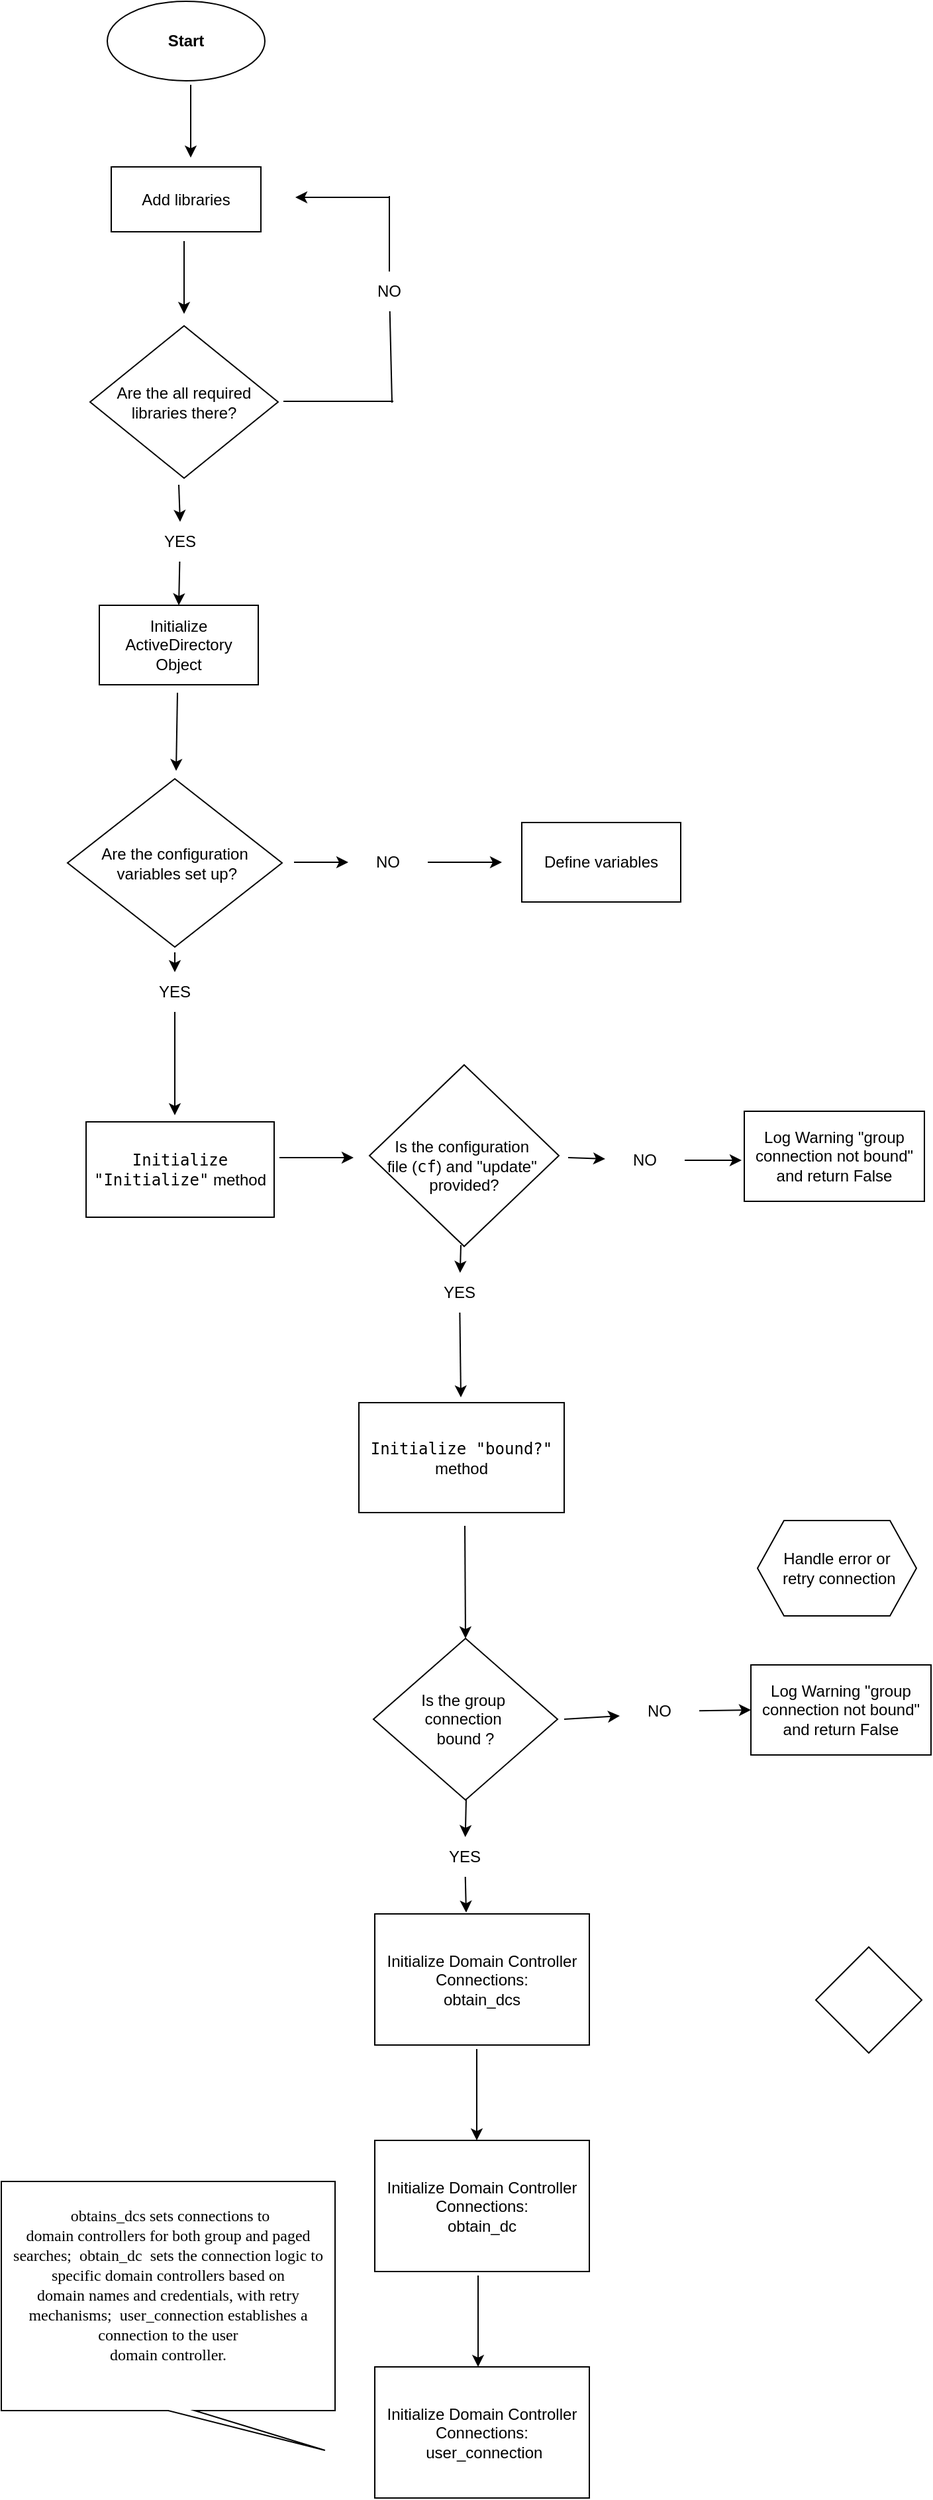 <mxfile version="24.6.2" type="github">
  <diagram name="Page-1" id="nrMohRXkfmWptk8Ia3cE">
    <mxGraphModel dx="3600" dy="2730" grid="1" gridSize="1" guides="1" tooltips="1" connect="1" arrows="1" fold="1" page="1" pageScale="1" pageWidth="850" pageHeight="1100" math="0" shadow="0">
      <root>
        <mxCell id="0" />
        <mxCell id="1" parent="0" />
        <mxCell id="9EuuWl_7FSERNrRJokhg-1" value="Start" style="ellipse;whiteSpace=wrap;html=1;fontStyle=1" parent="1" vertex="1">
          <mxGeometry x="-1662" y="-2192" width="119" height="60" as="geometry" />
        </mxCell>
        <mxCell id="v-x-NIrhz4WuDyH8p8N3-1" value="Are the all required libraries there?" style="rhombus;whiteSpace=wrap;html=1;" vertex="1" parent="1">
          <mxGeometry x="-1675" y="-1947" width="142" height="115" as="geometry" />
        </mxCell>
        <mxCell id="v-x-NIrhz4WuDyH8p8N3-3" value="" style="endArrow=classic;html=1;rounded=0;" edge="1" parent="1">
          <mxGeometry width="50" height="50" relative="1" as="geometry">
            <mxPoint x="-1599" y="-2129" as="sourcePoint" />
            <mxPoint x="-1599" y="-2074" as="targetPoint" />
          </mxGeometry>
        </mxCell>
        <mxCell id="v-x-NIrhz4WuDyH8p8N3-6" value="Add libraries" style="rounded=0;whiteSpace=wrap;html=1;" vertex="1" parent="1">
          <mxGeometry x="-1659" y="-2067" width="113" height="49" as="geometry" />
        </mxCell>
        <mxCell id="v-x-NIrhz4WuDyH8p8N3-7" value="" style="endArrow=classic;html=1;rounded=0;" edge="1" parent="1">
          <mxGeometry width="50" height="50" relative="1" as="geometry">
            <mxPoint x="-1604" y="-2011" as="sourcePoint" />
            <mxPoint x="-1604" y="-1956" as="targetPoint" />
          </mxGeometry>
        </mxCell>
        <mxCell id="v-x-NIrhz4WuDyH8p8N3-11" value="" style="endArrow=none;html=1;rounded=0;" edge="1" parent="1">
          <mxGeometry width="50" height="50" relative="1" as="geometry">
            <mxPoint x="-1529" y="-1890" as="sourcePoint" />
            <mxPoint x="-1446" y="-1890" as="targetPoint" />
          </mxGeometry>
        </mxCell>
        <mxCell id="v-x-NIrhz4WuDyH8p8N3-12" value="" style="endArrow=none;html=1;rounded=0;" edge="1" parent="1" source="v-x-NIrhz4WuDyH8p8N3-10">
          <mxGeometry width="50" height="50" relative="1" as="geometry">
            <mxPoint x="-1447" y="-1889" as="sourcePoint" />
            <mxPoint x="-1449" y="-2045" as="targetPoint" />
          </mxGeometry>
        </mxCell>
        <mxCell id="v-x-NIrhz4WuDyH8p8N3-13" value="" style="endArrow=classic;html=1;rounded=0;" edge="1" parent="1">
          <mxGeometry width="50" height="50" relative="1" as="geometry">
            <mxPoint x="-1449" y="-2044" as="sourcePoint" />
            <mxPoint x="-1520" y="-2044" as="targetPoint" />
          </mxGeometry>
        </mxCell>
        <mxCell id="v-x-NIrhz4WuDyH8p8N3-14" value="Initialize ActiveDirectory Object" style="rounded=0;whiteSpace=wrap;html=1;" vertex="1" parent="1">
          <mxGeometry x="-1668" y="-1736" width="120" height="60" as="geometry" />
        </mxCell>
        <mxCell id="v-x-NIrhz4WuDyH8p8N3-15" value="" style="endArrow=classic;html=1;rounded=0;entryX=0.5;entryY=0;entryDx=0;entryDy=0;" edge="1" parent="1" source="v-x-NIrhz4WuDyH8p8N3-18" target="v-x-NIrhz4WuDyH8p8N3-14">
          <mxGeometry width="50" height="50" relative="1" as="geometry">
            <mxPoint x="-1608" y="-1827" as="sourcePoint" />
            <mxPoint x="-1608" y="-1772" as="targetPoint" />
          </mxGeometry>
        </mxCell>
        <mxCell id="v-x-NIrhz4WuDyH8p8N3-17" value="" style="endArrow=none;html=1;rounded=0;" edge="1" parent="1" target="v-x-NIrhz4WuDyH8p8N3-10">
          <mxGeometry width="50" height="50" relative="1" as="geometry">
            <mxPoint x="-1447" y="-1889" as="sourcePoint" />
            <mxPoint x="-1449" y="-2045" as="targetPoint" />
          </mxGeometry>
        </mxCell>
        <mxCell id="v-x-NIrhz4WuDyH8p8N3-10" value="NO" style="text;html=1;align=center;verticalAlign=middle;whiteSpace=wrap;rounded=0;" vertex="1" parent="1">
          <mxGeometry x="-1479" y="-1988" width="60" height="30" as="geometry" />
        </mxCell>
        <mxCell id="v-x-NIrhz4WuDyH8p8N3-20" value="" style="endArrow=classic;html=1;rounded=0;entryX=0.5;entryY=0;entryDx=0;entryDy=0;" edge="1" parent="1" target="v-x-NIrhz4WuDyH8p8N3-18">
          <mxGeometry width="50" height="50" relative="1" as="geometry">
            <mxPoint x="-1608" y="-1827" as="sourcePoint" />
            <mxPoint x="-1608" y="-1736" as="targetPoint" />
          </mxGeometry>
        </mxCell>
        <mxCell id="v-x-NIrhz4WuDyH8p8N3-18" value="YES" style="text;html=1;align=center;verticalAlign=middle;whiteSpace=wrap;rounded=0;" vertex="1" parent="1">
          <mxGeometry x="-1637" y="-1799" width="60" height="30" as="geometry" />
        </mxCell>
        <mxCell id="v-x-NIrhz4WuDyH8p8N3-21" value="&lt;div&gt;Are the configuration&lt;/div&gt;&lt;div&gt;&amp;nbsp;variables set up? &lt;/div&gt;" style="rhombus;whiteSpace=wrap;html=1;" vertex="1" parent="1">
          <mxGeometry x="-1692" y="-1605" width="162" height="127" as="geometry" />
        </mxCell>
        <mxCell id="v-x-NIrhz4WuDyH8p8N3-22" value="" style="endArrow=classic;html=1;rounded=0;" edge="1" parent="1">
          <mxGeometry width="50" height="50" relative="1" as="geometry">
            <mxPoint x="-1609" y="-1670" as="sourcePoint" />
            <mxPoint x="-1610" y="-1611" as="targetPoint" />
          </mxGeometry>
        </mxCell>
        <mxCell id="v-x-NIrhz4WuDyH8p8N3-23" value="" style="endArrow=classic;html=1;rounded=0;" edge="1" parent="1" source="v-x-NIrhz4WuDyH8p8N3-25">
          <mxGeometry width="50" height="50" relative="1" as="geometry">
            <mxPoint x="-1521" y="-1542" as="sourcePoint" />
            <mxPoint x="-1364" y="-1542" as="targetPoint" />
          </mxGeometry>
        </mxCell>
        <mxCell id="v-x-NIrhz4WuDyH8p8N3-24" value="" style="endArrow=classic;html=1;rounded=0;" edge="1" parent="1" source="v-x-NIrhz4WuDyH8p8N3-29">
          <mxGeometry width="50" height="50" relative="1" as="geometry">
            <mxPoint x="-1611" y="-1474" as="sourcePoint" />
            <mxPoint x="-1611" y="-1351" as="targetPoint" />
          </mxGeometry>
        </mxCell>
        <mxCell id="v-x-NIrhz4WuDyH8p8N3-28" value="" style="endArrow=classic;html=1;rounded=0;" edge="1" parent="1" target="v-x-NIrhz4WuDyH8p8N3-25">
          <mxGeometry width="50" height="50" relative="1" as="geometry">
            <mxPoint x="-1521" y="-1542" as="sourcePoint" />
            <mxPoint x="-1364" y="-1542" as="targetPoint" />
          </mxGeometry>
        </mxCell>
        <mxCell id="v-x-NIrhz4WuDyH8p8N3-25" value="NO" style="text;html=1;align=center;verticalAlign=middle;whiteSpace=wrap;rounded=0;" vertex="1" parent="1">
          <mxGeometry x="-1480" y="-1557" width="60" height="30" as="geometry" />
        </mxCell>
        <mxCell id="v-x-NIrhz4WuDyH8p8N3-31" value="" style="endArrow=classic;html=1;rounded=0;" edge="1" parent="1" target="v-x-NIrhz4WuDyH8p8N3-29">
          <mxGeometry width="50" height="50" relative="1" as="geometry">
            <mxPoint x="-1611" y="-1474" as="sourcePoint" />
            <mxPoint x="-1611" y="-1351" as="targetPoint" />
          </mxGeometry>
        </mxCell>
        <mxCell id="v-x-NIrhz4WuDyH8p8N3-29" value="YES" style="text;html=1;align=center;verticalAlign=middle;whiteSpace=wrap;rounded=0;" vertex="1" parent="1">
          <mxGeometry x="-1641" y="-1459" width="60" height="30" as="geometry" />
        </mxCell>
        <mxCell id="v-x-NIrhz4WuDyH8p8N3-32" value="Define variables" style="rounded=0;whiteSpace=wrap;html=1;" vertex="1" parent="1">
          <mxGeometry x="-1349" y="-1572" width="120" height="60" as="geometry" />
        </mxCell>
        <mxCell id="v-x-NIrhz4WuDyH8p8N3-35" value="" style="endArrow=classic;html=1;rounded=0;" edge="1" parent="1">
          <mxGeometry width="50" height="50" relative="1" as="geometry">
            <mxPoint x="-1532" y="-1319" as="sourcePoint" />
            <mxPoint x="-1476" y="-1319" as="targetPoint" />
          </mxGeometry>
        </mxCell>
        <mxCell id="v-x-NIrhz4WuDyH8p8N3-36" value="" style="endArrow=classic;html=1;rounded=0;" edge="1" parent="1" source="v-x-NIrhz4WuDyH8p8N3-38">
          <mxGeometry width="50" height="50" relative="1" as="geometry">
            <mxPoint x="-1312" y="-1319" as="sourcePoint" />
            <mxPoint x="-1183" y="-1317" as="targetPoint" />
          </mxGeometry>
        </mxCell>
        <mxCell id="v-x-NIrhz4WuDyH8p8N3-37" value="" style="endArrow=classic;html=1;rounded=0;" edge="1" parent="1" source="v-x-NIrhz4WuDyH8p8N3-41">
          <mxGeometry width="50" height="50" relative="1" as="geometry">
            <mxPoint x="-1395" y="-1253" as="sourcePoint" />
            <mxPoint x="-1395" y="-1138" as="targetPoint" />
          </mxGeometry>
        </mxCell>
        <mxCell id="v-x-NIrhz4WuDyH8p8N3-39" value="" style="endArrow=classic;html=1;rounded=0;" edge="1" parent="1" target="v-x-NIrhz4WuDyH8p8N3-38">
          <mxGeometry width="50" height="50" relative="1" as="geometry">
            <mxPoint x="-1314" y="-1319" as="sourcePoint" />
            <mxPoint x="-1183" y="-1319" as="targetPoint" />
          </mxGeometry>
        </mxCell>
        <mxCell id="v-x-NIrhz4WuDyH8p8N3-38" value="NO" style="text;html=1;align=center;verticalAlign=middle;whiteSpace=wrap;rounded=0;" vertex="1" parent="1">
          <mxGeometry x="-1286" y="-1332" width="60" height="30" as="geometry" />
        </mxCell>
        <mxCell id="v-x-NIrhz4WuDyH8p8N3-42" value="" style="endArrow=classic;html=1;rounded=0;" edge="1" parent="1" target="v-x-NIrhz4WuDyH8p8N3-41">
          <mxGeometry width="50" height="50" relative="1" as="geometry">
            <mxPoint x="-1395" y="-1253" as="sourcePoint" />
            <mxPoint x="-1395" y="-1138" as="targetPoint" />
          </mxGeometry>
        </mxCell>
        <mxCell id="v-x-NIrhz4WuDyH8p8N3-41" value="YES" style="text;html=1;align=center;verticalAlign=middle;whiteSpace=wrap;rounded=0;" vertex="1" parent="1">
          <mxGeometry x="-1426" y="-1232" width="60" height="30" as="geometry" />
        </mxCell>
        <mxCell id="v-x-NIrhz4WuDyH8p8N3-43" value="Log Warning &quot;group connection               not bound&quot; and return False " style="rounded=0;whiteSpace=wrap;html=1;" vertex="1" parent="1">
          <mxGeometry x="-1181" y="-1354" width="136" height="68" as="geometry" />
        </mxCell>
        <mxCell id="v-x-NIrhz4WuDyH8p8N3-44" value="&lt;div&gt;Initialize Domain Controller Connections:&lt;/div&gt;&lt;div&gt;obtain_dcs&lt;br&gt;&lt;/div&gt;" style="rounded=0;whiteSpace=wrap;html=1;" vertex="1" parent="1">
          <mxGeometry x="-1460" y="-748" width="162" height="99" as="geometry" />
        </mxCell>
        <mxCell id="v-x-NIrhz4WuDyH8p8N3-45" value="&lt;div&gt;Handle error or&lt;/div&gt;&lt;div&gt;&amp;nbsp;retry connection&lt;/div&gt;" style="shape=hexagon;perimeter=hexagonPerimeter2;whiteSpace=wrap;html=1;fixedSize=1;" vertex="1" parent="1">
          <mxGeometry x="-1171" y="-1045" width="120" height="72" as="geometry" />
        </mxCell>
        <mxCell id="v-x-NIrhz4WuDyH8p8N3-46" value="&lt;code&gt;Initialize &quot;Initialize&quot;&lt;/code&gt; method " style="rounded=0;whiteSpace=wrap;html=1;" vertex="1" parent="1">
          <mxGeometry x="-1678" y="-1346" width="142" height="72" as="geometry" />
        </mxCell>
        <mxCell id="v-x-NIrhz4WuDyH8p8N3-47" value="&lt;div&gt;Is the group&amp;nbsp;&lt;/div&gt;&lt;div&gt;connection&amp;nbsp;&lt;/div&gt;&lt;div&gt;bound ?&lt;/div&gt;" style="rhombus;whiteSpace=wrap;html=1;" vertex="1" parent="1">
          <mxGeometry x="-1461" y="-956" width="139" height="122" as="geometry" />
        </mxCell>
        <mxCell id="v-x-NIrhz4WuDyH8p8N3-48" value="&lt;br&gt;&lt;div&gt;Is the configuration&amp;nbsp;&lt;/div&gt;&lt;div&gt;file (&lt;code&gt;cf&lt;/code&gt;) and &quot;update&quot;&amp;nbsp; provided?&lt;/div&gt;" style="rhombus;whiteSpace=wrap;html=1;" vertex="1" parent="1">
          <mxGeometry x="-1464" y="-1389" width="143" height="137" as="geometry" />
        </mxCell>
        <mxCell id="v-x-NIrhz4WuDyH8p8N3-52" value="Log Warning &quot;group connection               not bound&quot; and return False " style="rounded=0;whiteSpace=wrap;html=1;" vertex="1" parent="1">
          <mxGeometry x="-1176" y="-936" width="136" height="68" as="geometry" />
        </mxCell>
        <mxCell id="v-x-NIrhz4WuDyH8p8N3-53" value="" style="endArrow=classic;html=1;rounded=0;entryX=0.5;entryY=0;entryDx=0;entryDy=0;" edge="1" parent="1" target="v-x-NIrhz4WuDyH8p8N3-47">
          <mxGeometry width="50" height="50" relative="1" as="geometry">
            <mxPoint x="-1392" y="-1041" as="sourcePoint" />
            <mxPoint x="-1391" y="-977" as="targetPoint" />
          </mxGeometry>
        </mxCell>
        <mxCell id="v-x-NIrhz4WuDyH8p8N3-55" value="" style="endArrow=classic;html=1;rounded=0;" edge="1" parent="1" source="v-x-NIrhz4WuDyH8p8N3-59">
          <mxGeometry width="50" height="50" relative="1" as="geometry">
            <mxPoint x="-1391" y="-835" as="sourcePoint" />
            <mxPoint x="-1391" y="-749" as="targetPoint" />
          </mxGeometry>
        </mxCell>
        <mxCell id="v-x-NIrhz4WuDyH8p8N3-56" value="" style="endArrow=classic;html=1;rounded=0;entryX=0;entryY=0.5;entryDx=0;entryDy=0;" edge="1" parent="1" source="v-x-NIrhz4WuDyH8p8N3-57" target="v-x-NIrhz4WuDyH8p8N3-52">
          <mxGeometry width="50" height="50" relative="1" as="geometry">
            <mxPoint x="-1317" y="-895" as="sourcePoint" />
            <mxPoint x="-1245" y="-895" as="targetPoint" />
          </mxGeometry>
        </mxCell>
        <mxCell id="v-x-NIrhz4WuDyH8p8N3-58" value="" style="endArrow=classic;html=1;rounded=0;entryX=0;entryY=0.618;entryDx=0;entryDy=0;entryPerimeter=0;" edge="1" parent="1" target="v-x-NIrhz4WuDyH8p8N3-57">
          <mxGeometry width="50" height="50" relative="1" as="geometry">
            <mxPoint x="-1317" y="-895" as="sourcePoint" />
            <mxPoint x="-1221" y="-892" as="targetPoint" />
          </mxGeometry>
        </mxCell>
        <mxCell id="v-x-NIrhz4WuDyH8p8N3-57" value="NO" style="text;html=1;align=center;verticalAlign=middle;whiteSpace=wrap;rounded=0;" vertex="1" parent="1">
          <mxGeometry x="-1275" y="-916" width="60" height="30" as="geometry" />
        </mxCell>
        <mxCell id="v-x-NIrhz4WuDyH8p8N3-60" value="" style="endArrow=classic;html=1;rounded=0;" edge="1" parent="1" target="v-x-NIrhz4WuDyH8p8N3-59">
          <mxGeometry width="50" height="50" relative="1" as="geometry">
            <mxPoint x="-1391" y="-835" as="sourcePoint" />
            <mxPoint x="-1391" y="-749" as="targetPoint" />
          </mxGeometry>
        </mxCell>
        <mxCell id="v-x-NIrhz4WuDyH8p8N3-59" value="YES" style="text;html=1;align=center;verticalAlign=middle;whiteSpace=wrap;rounded=0;" vertex="1" parent="1">
          <mxGeometry x="-1422" y="-806" width="60" height="30" as="geometry" />
        </mxCell>
        <mxCell id="v-x-NIrhz4WuDyH8p8N3-61" value="&lt;code&gt;Initialize &quot;bound?&quot;&lt;/code&gt; method " style="rounded=0;whiteSpace=wrap;html=1;" vertex="1" parent="1">
          <mxGeometry x="-1472" y="-1134" width="155" height="83" as="geometry" />
        </mxCell>
        <mxCell id="v-x-NIrhz4WuDyH8p8N3-62" value="" style="rhombus;whiteSpace=wrap;html=1;" vertex="1" parent="1">
          <mxGeometry x="-1127" y="-723" width="80" height="80" as="geometry" />
        </mxCell>
        <mxCell id="v-x-NIrhz4WuDyH8p8N3-64" value="&lt;p style=&quot;margin-bottom: 0in; line-height: normal;&quot; class=&quot;MsoListParagraphCxSpFirst&quot;&gt;&lt;font face=&quot;Times New Roman&quot; style=&quot;font-size: 12px;&quot;&gt;&lt;span style=&quot;mso-spacerun:yes&quot;&gt;&amp;nbsp;&lt;/span&gt;obtains_dcs sets connections to&lt;br&gt;&lt;/font&gt;&lt;font face=&quot;Ow1QU9wGXKOwq4E5nagK&quot; style=&quot;font-size: 12px;&quot;&gt;domain controllers for both group and paged searches;&amp;nbsp; obtain_dc&amp;nbsp; sets the connection logic to specific domain controllers based on&lt;/font&gt;&lt;br&gt;&lt;font face=&quot;Ow1QU9wGXKOwq4E5nagK&quot; style=&quot;font-size: 12px;&quot;&gt;domain names and credentials, with retry mechanisms;&amp;nbsp; &lt;span style=&quot;line-height: 115%;&quot;&gt;user_connection&lt;/span&gt; establishes a connection to the user&lt;br&gt;domain controller.&lt;/font&gt;&lt;/p&gt;&lt;br&gt;&lt;div&gt;&lt;br&gt;&lt;/div&gt;" style="shape=callout;whiteSpace=wrap;html=1;perimeter=calloutPerimeter;position2=0.97;" vertex="1" parent="1">
          <mxGeometry x="-1742" y="-546" width="252" height="203" as="geometry" />
        </mxCell>
        <mxCell id="v-x-NIrhz4WuDyH8p8N3-65" value="&lt;div&gt;Initialize Domain Controller Connections:&lt;/div&gt;&lt;div&gt;obtain_dc&lt;br&gt;&lt;/div&gt;" style="rounded=0;whiteSpace=wrap;html=1;" vertex="1" parent="1">
          <mxGeometry x="-1460" y="-577" width="162" height="99" as="geometry" />
        </mxCell>
        <mxCell id="v-x-NIrhz4WuDyH8p8N3-66" value="&lt;div&gt;Initialize Domain Controller Connections:&lt;/div&gt;&lt;div&gt;&amp;nbsp;user_connection&lt;/div&gt;" style="rounded=0;whiteSpace=wrap;html=1;" vertex="1" parent="1">
          <mxGeometry x="-1460" y="-406" width="162" height="99" as="geometry" />
        </mxCell>
        <mxCell id="v-x-NIrhz4WuDyH8p8N3-69" value="" style="endArrow=classic;html=1;rounded=0;" edge="1" parent="1">
          <mxGeometry width="50" height="50" relative="1" as="geometry">
            <mxPoint x="-1382" y="-475" as="sourcePoint" />
            <mxPoint x="-1382" y="-406" as="targetPoint" />
          </mxGeometry>
        </mxCell>
        <mxCell id="v-x-NIrhz4WuDyH8p8N3-70" value="" style="endArrow=classic;html=1;rounded=0;" edge="1" parent="1">
          <mxGeometry width="50" height="50" relative="1" as="geometry">
            <mxPoint x="-1383" y="-646" as="sourcePoint" />
            <mxPoint x="-1383" y="-577" as="targetPoint" />
          </mxGeometry>
        </mxCell>
      </root>
    </mxGraphModel>
  </diagram>
</mxfile>
